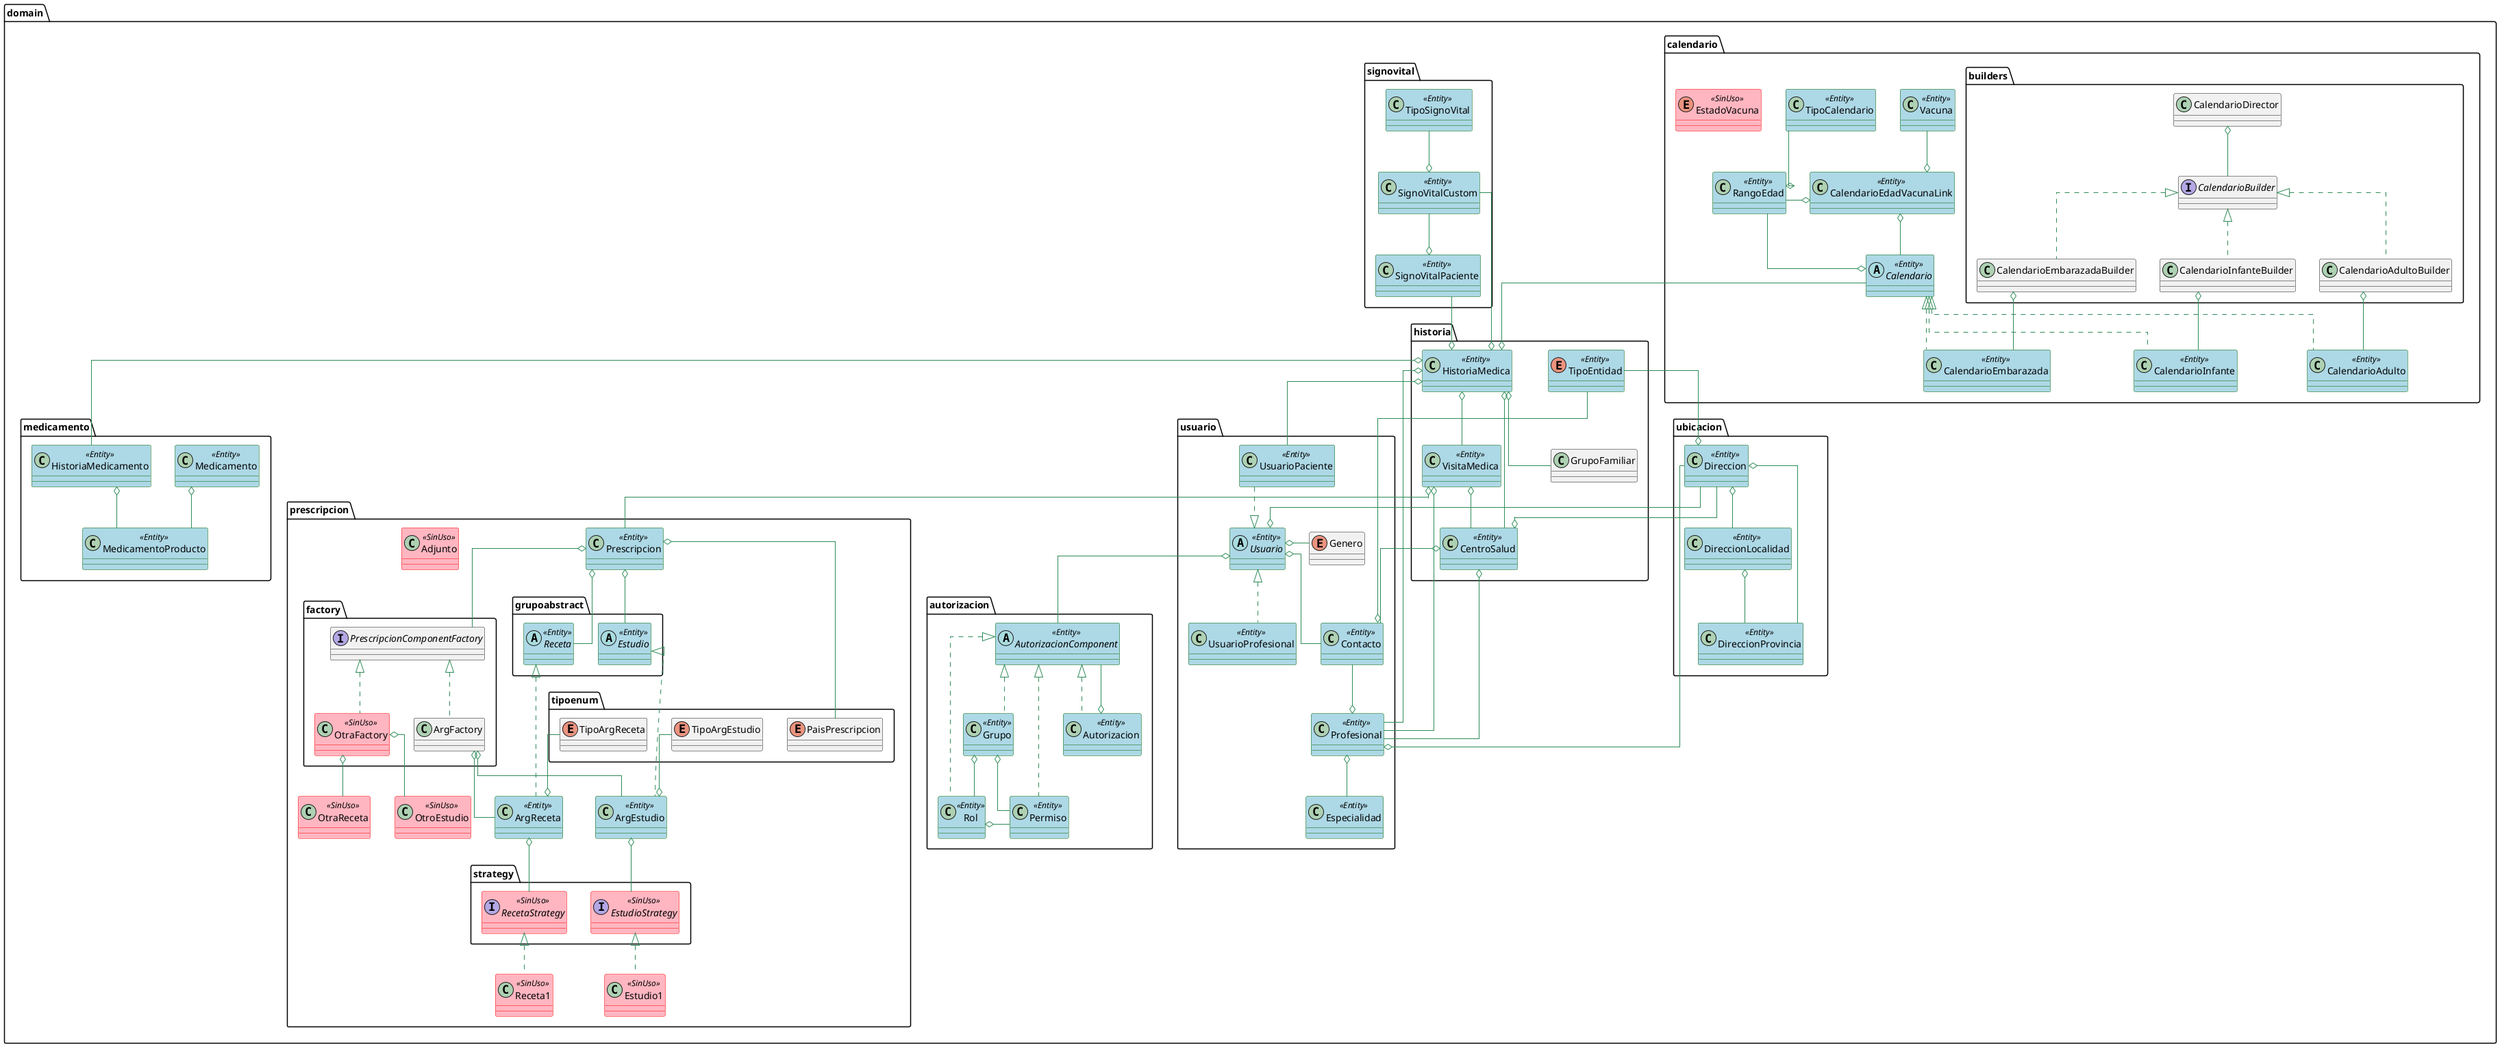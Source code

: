 @startuml HistoriaMedica
skinparam linetype ortho
skinparam class {
BackgroundColor<<Entity>> LightBlue
BorderColor<<Entity>> DarkGreen
BackgroundColor<<SinUso>> LightPink
BorderColor<<SinUso>> Red
ArrowColor SeaGreen

}


package domain{

    package calendario{
        abstract Calendario <<Entity>>{}
        class CalendarioAdulto <<Entity>>{}
        class CalendarioEdadVacunaLink <<Entity>>{}
        class CalendarioEmbarazada <<Entity>>{}
        class CalendarioInfante <<Entity>>{}
        enum EstadoVacuna <<SinUso>>{}
        class RangoEdad <<Entity>>{}
        class TipoCalendario <<Entity>>{}
        class Vacuna <<Entity>>{}

        package builders{
            class CalendarioAdultoBuilder{}
            interface CalendarioBuilder{}
            class CalendarioDirector
            class CalendarioEmbarazadaBuilder{}
            class CalendarioInfanteBuilder{}
        }
    }

    package historia{
        class CentroSalud <<Entity>>{}
        class HistoriaMedica <<Entity>>{}
        enum TipoEntidad <<Entity>>{}
        class VisitaMedica <<Entity>>{}
        class GrupoFamiliar{}
    }

    package prescripcion{
        class Prescripcion <<Entity>>{}
        class ArgReceta<<Entity>>{}
        class ArgEstudio<<Entity>>{}
        class Adjunto <<SinUso>>{}
        class OtraReceta<<SinUso>>{}
        class OtroEstudio<<SinUso>>{}
        class Receta1 <<SinUso>>{}
        class Estudio1 <<SinUso>>{}

        package factory{
            class ArgFactory{}
            class OtraFactory <<SinUso>>{}
            interface PrescripcionComponentFactory{}
        }

        package grupoabstract{
            abstract Receta <<Entity>>{}
            abstract Estudio <<Entity>>{}
        }

        package strategy{
            interface RecetaStrategy <<SinUso>>{}
            interface EstudioStrategy <<SinUso>>{}
        }

        package tipoenum{
            enum PaisPrescripcion{}
            enum TipoArgReceta{}
            enum TipoArgEstudio{}
        }
    }

    package ubicacion{
        class Direccion <<Entity>>{}
        class DireccionLocalidad <<Entity>>{}
        class DireccionProvincia <<Entity>>{}
    }

    package usuario{
        class Contacto <<Entity>>{}
        class Especialidad <<Entity>>{}
        enum Genero{}
        class Profesional <<Entity>>{}
        abstract Usuario <<Entity>>{}
        class UsuarioPaciente <<Entity>>{}
        class UsuarioProfesional <<Entity>>{}
    }

    package medicamento{
        class Medicamento <<Entity>>{}
        class MedicamentoProducto <<Entity>>{}
        class HistoriaMedicamento <<Entity>>{}
    }

    package autorizacion{
        abstract AutorizacionComponent <<Entity>>{}
        class Grupo <<Entity>>{}
        class Rol <<Entity>>{}
        class Permiso <<Entity>>{}
        class Autorizacion <<Entity>>{} 
    }

    package signovital{
        class TipoSignoVital<<Entity>>{}
        class SignoVitalCustom<<Entity>>{}
        class SignoVitalPaciente<<Entity>>{}
    }
} 

/'RELACION DEL PAQUETE USUARIO'/

Usuario <|.up. UsuarioPaciente
Usuario <|.. UsuarioProfesional
Usuario o-right- Genero

Especialidad -up-o Profesional

Usuario o-- Contacto
Contacto --o Profesional

/'-------------------------------'/

/'RELACION DEL PAQUETE DIRECCION'/

Direccion o-- DireccionLocalidad
Direccion o-- DireccionProvincia

DireccionLocalidad o-- DireccionProvincia

Direccion --o Usuario
Direccion --o Profesional
Direccion --o CentroSalud

/'-------------------------------'/

/'RELACION DEL PAQUETE HISTORIA'/

HistoriaMedica o-- CentroSalud
HistoriaMedica o-- VisitaMedica
HistoriaMedica o-- UsuarioPaciente
HistoriaMedica o-- Profesional
HistoriaMedica o-up- Calendario
HistoriaMedica o-- GrupoFamiliar

VisitaMedica o-- CentroSalud
VisitaMedica o-- Profesional
VisitaMedica o-- Prescripcion

CentroSalud o-- Profesional
CentroSalud o-- Contacto

TipoEntidad --o Contacto
TipoEntidad --o Direccion

/'-------------------------------'/

/'RELACION DEL PAQUETE PRESCRIPCION'/

Prescripcion o-- Estudio
Prescripcion o-- Receta
Prescripcion o-- PaisPrescripcion
Prescripcion o-- PrescripcionComponentFactory

PrescripcionComponentFactory <|.. ArgFactory
PrescripcionComponentFactory <|.. OtraFactory

ArgFactory o-- ArgEstudio
ArgFactory o-- ArgReceta

OtraFactory o-- OtraReceta
OtraFactory o-- OtroEstudio

TipoArgEstudio --o ArgEstudio
TipoArgReceta --o ArgReceta

Estudio <|.. ArgEstudio
Receta <|.. ArgReceta

ArgEstudio o-- EstudioStrategy
ArgReceta o-- RecetaStrategy

EstudioStrategy <|.. Estudio1
RecetaStrategy <|.. Receta1


/'-------------------------------'/

/'RELACION DEL PAQUETE CALENDARIO'/

Calendario <|.. CalendarioInfante
Calendario <|.. CalendarioAdulto
Calendario <|.. CalendarioEmbarazada
Calendario o-- RangoEdad

RangoEdad o-up- TipoCalendario

CalendarioEdadVacunaLink o-- Calendario
CalendarioEdadVacunaLink o-left- RangoEdad
CalendarioEdadVacunaLink o-up- Vacuna

/'-------------------------------'/

/'RELACION DEL PAQUETE CALENDARIO BUILDERS'/

CalendarioDirector o-- CalendarioBuilder

CalendarioBuilder <|.. CalendarioInfanteBuilder
CalendarioBuilder <|.. CalendarioAdultoBuilder
CalendarioBuilder <|.. CalendarioEmbarazadaBuilder

CalendarioInfanteBuilder o-- CalendarioInfante
CalendarioAdultoBuilder o-- CalendarioAdulto
CalendarioEmbarazadaBuilder o-- CalendarioEmbarazada
/'-------------------------------'/

/'RELACION DEL PAQUETE MEDICAMENTO'/

HistoriaMedicamento o-- MedicamentoProducto
Medicamento o-- MedicamentoProducto

HistoriaMedica o-- HistoriaMedicamento
/'-------------------------------'/

/'RELACION DEL PAQUETE AUTORIZACION'/
Usuario o-- AutorizacionComponent

Autorizacion o-- AutorizacionComponent

AutorizacionComponent <|.. Autorizacion
AutorizacionComponent <|.. Grupo
AutorizacionComponent <|.. Permiso
AutorizacionComponent <|.. Rol

Grupo o-- Permiso
Grupo o-- Rol

Rol o-right- Permiso
/'-------------------------------'/

/'RELACION DEL PAQUETE SIGNO VITAL'/

SignoVitalPaciente --o HistoriaMedica
SignoVitalCustom --o HistoriaMedica
SignoVitalCustom --o SignoVitalPaciente
TipoSignoVital --o SignoVitalCustom

@enduml